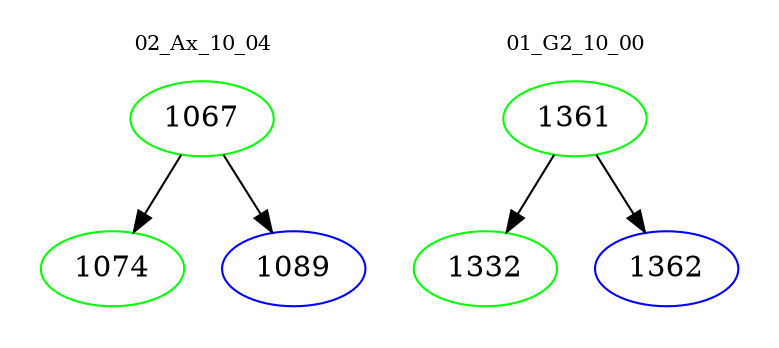 digraph{
subgraph cluster_0 {
color = white
label = "02_Ax_10_04";
fontsize=10;
T0_1067 [label="1067", color="green"]
T0_1067 -> T0_1074 [color="black"]
T0_1074 [label="1074", color="green"]
T0_1067 -> T0_1089 [color="black"]
T0_1089 [label="1089", color="blue"]
}
subgraph cluster_1 {
color = white
label = "01_G2_10_00";
fontsize=10;
T1_1361 [label="1361", color="green"]
T1_1361 -> T1_1332 [color="black"]
T1_1332 [label="1332", color="green"]
T1_1361 -> T1_1362 [color="black"]
T1_1362 [label="1362", color="blue"]
}
}
